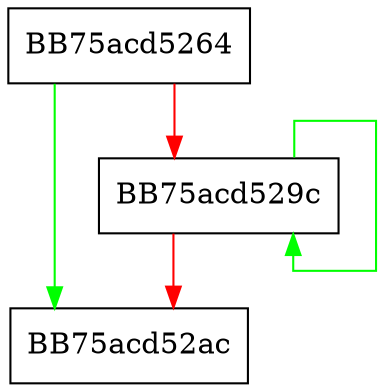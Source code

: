 digraph ResmgremsInit {
  node [shape="box"];
  graph [splines=ortho];
  BB75acd5264 -> BB75acd52ac [color="green"];
  BB75acd5264 -> BB75acd529c [color="red"];
  BB75acd529c -> BB75acd529c [color="green"];
  BB75acd529c -> BB75acd52ac [color="red"];
}